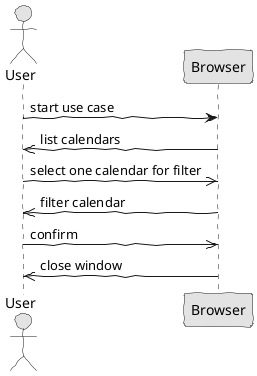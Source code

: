 @startuml  analysis3.png
skinparam handwritten true
skinparam monochrome true
skinparam packageStyle rect
skinparam defaultFontName FG Virgil
skinparam shadowing false

actor User

User -> Browser : start use case
Browser ->> User : list calendars
User ->> Browser : select one calendar for filter
Browser ->> User : filter calendar
User ->> Browser :confirm
Browser ->> User : close window


@enduml
